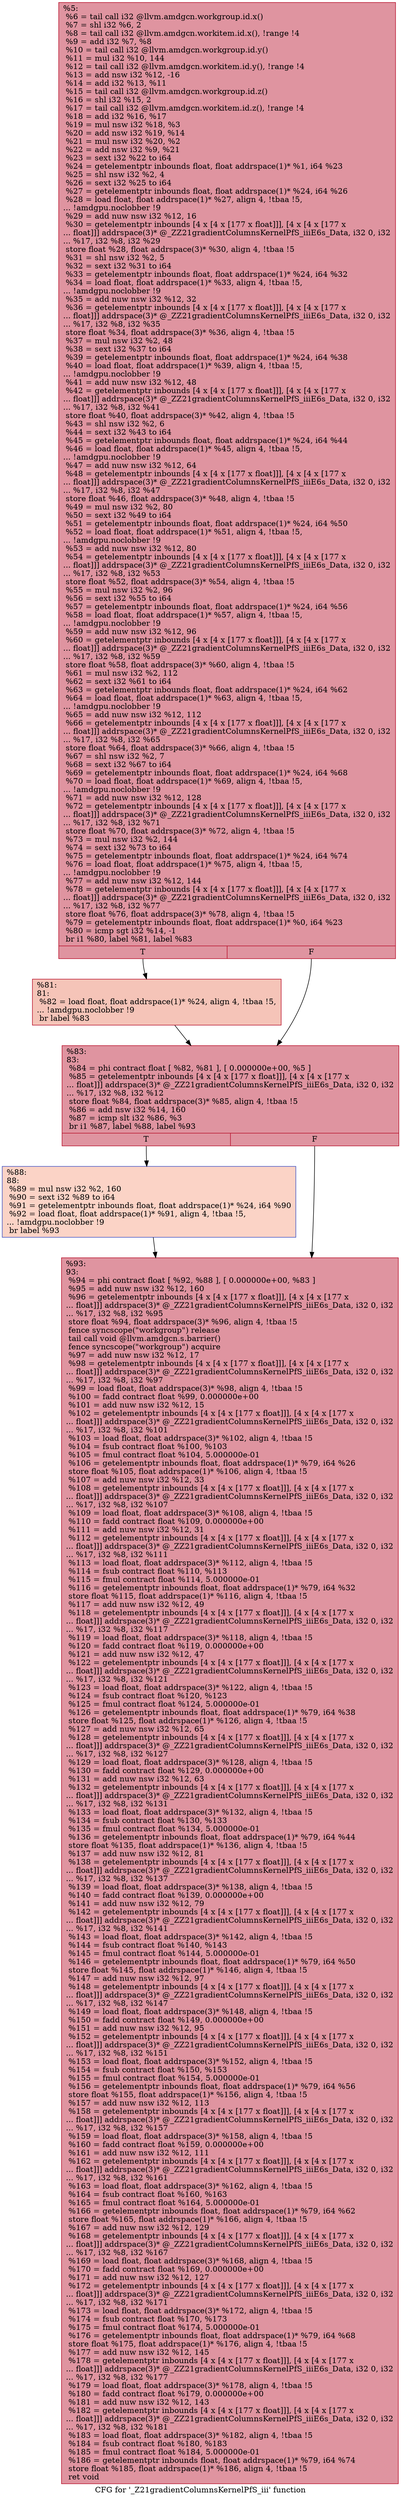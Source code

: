 digraph "CFG for '_Z21gradientColumnsKernelPfS_iii' function" {
	label="CFG for '_Z21gradientColumnsKernelPfS_iii' function";

	Node0x4917fb0 [shape=record,color="#b70d28ff", style=filled, fillcolor="#b70d2870",label="{%5:\l  %6 = tail call i32 @llvm.amdgcn.workgroup.id.x()\l  %7 = shl i32 %6, 2\l  %8 = tail call i32 @llvm.amdgcn.workitem.id.x(), !range !4\l  %9 = add i32 %7, %8\l  %10 = tail call i32 @llvm.amdgcn.workgroup.id.y()\l  %11 = mul i32 %10, 144\l  %12 = tail call i32 @llvm.amdgcn.workitem.id.y(), !range !4\l  %13 = add nsw i32 %12, -16\l  %14 = add i32 %13, %11\l  %15 = tail call i32 @llvm.amdgcn.workgroup.id.z()\l  %16 = shl i32 %15, 2\l  %17 = tail call i32 @llvm.amdgcn.workitem.id.z(), !range !4\l  %18 = add i32 %16, %17\l  %19 = mul nsw i32 %18, %3\l  %20 = add nsw i32 %19, %14\l  %21 = mul nsw i32 %20, %2\l  %22 = add nsw i32 %9, %21\l  %23 = sext i32 %22 to i64\l  %24 = getelementptr inbounds float, float addrspace(1)* %1, i64 %23\l  %25 = shl nsw i32 %2, 4\l  %26 = sext i32 %25 to i64\l  %27 = getelementptr inbounds float, float addrspace(1)* %24, i64 %26\l  %28 = load float, float addrspace(1)* %27, align 4, !tbaa !5,\l... !amdgpu.noclobber !9\l  %29 = add nuw nsw i32 %12, 16\l  %30 = getelementptr inbounds [4 x [4 x [177 x float]]], [4 x [4 x [177 x\l... float]]] addrspace(3)* @_ZZ21gradientColumnsKernelPfS_iiiE6s_Data, i32 0, i32\l... %17, i32 %8, i32 %29\l  store float %28, float addrspace(3)* %30, align 4, !tbaa !5\l  %31 = shl nsw i32 %2, 5\l  %32 = sext i32 %31 to i64\l  %33 = getelementptr inbounds float, float addrspace(1)* %24, i64 %32\l  %34 = load float, float addrspace(1)* %33, align 4, !tbaa !5,\l... !amdgpu.noclobber !9\l  %35 = add nuw nsw i32 %12, 32\l  %36 = getelementptr inbounds [4 x [4 x [177 x float]]], [4 x [4 x [177 x\l... float]]] addrspace(3)* @_ZZ21gradientColumnsKernelPfS_iiiE6s_Data, i32 0, i32\l... %17, i32 %8, i32 %35\l  store float %34, float addrspace(3)* %36, align 4, !tbaa !5\l  %37 = mul nsw i32 %2, 48\l  %38 = sext i32 %37 to i64\l  %39 = getelementptr inbounds float, float addrspace(1)* %24, i64 %38\l  %40 = load float, float addrspace(1)* %39, align 4, !tbaa !5,\l... !amdgpu.noclobber !9\l  %41 = add nuw nsw i32 %12, 48\l  %42 = getelementptr inbounds [4 x [4 x [177 x float]]], [4 x [4 x [177 x\l... float]]] addrspace(3)* @_ZZ21gradientColumnsKernelPfS_iiiE6s_Data, i32 0, i32\l... %17, i32 %8, i32 %41\l  store float %40, float addrspace(3)* %42, align 4, !tbaa !5\l  %43 = shl nsw i32 %2, 6\l  %44 = sext i32 %43 to i64\l  %45 = getelementptr inbounds float, float addrspace(1)* %24, i64 %44\l  %46 = load float, float addrspace(1)* %45, align 4, !tbaa !5,\l... !amdgpu.noclobber !9\l  %47 = add nuw nsw i32 %12, 64\l  %48 = getelementptr inbounds [4 x [4 x [177 x float]]], [4 x [4 x [177 x\l... float]]] addrspace(3)* @_ZZ21gradientColumnsKernelPfS_iiiE6s_Data, i32 0, i32\l... %17, i32 %8, i32 %47\l  store float %46, float addrspace(3)* %48, align 4, !tbaa !5\l  %49 = mul nsw i32 %2, 80\l  %50 = sext i32 %49 to i64\l  %51 = getelementptr inbounds float, float addrspace(1)* %24, i64 %50\l  %52 = load float, float addrspace(1)* %51, align 4, !tbaa !5,\l... !amdgpu.noclobber !9\l  %53 = add nuw nsw i32 %12, 80\l  %54 = getelementptr inbounds [4 x [4 x [177 x float]]], [4 x [4 x [177 x\l... float]]] addrspace(3)* @_ZZ21gradientColumnsKernelPfS_iiiE6s_Data, i32 0, i32\l... %17, i32 %8, i32 %53\l  store float %52, float addrspace(3)* %54, align 4, !tbaa !5\l  %55 = mul nsw i32 %2, 96\l  %56 = sext i32 %55 to i64\l  %57 = getelementptr inbounds float, float addrspace(1)* %24, i64 %56\l  %58 = load float, float addrspace(1)* %57, align 4, !tbaa !5,\l... !amdgpu.noclobber !9\l  %59 = add nuw nsw i32 %12, 96\l  %60 = getelementptr inbounds [4 x [4 x [177 x float]]], [4 x [4 x [177 x\l... float]]] addrspace(3)* @_ZZ21gradientColumnsKernelPfS_iiiE6s_Data, i32 0, i32\l... %17, i32 %8, i32 %59\l  store float %58, float addrspace(3)* %60, align 4, !tbaa !5\l  %61 = mul nsw i32 %2, 112\l  %62 = sext i32 %61 to i64\l  %63 = getelementptr inbounds float, float addrspace(1)* %24, i64 %62\l  %64 = load float, float addrspace(1)* %63, align 4, !tbaa !5,\l... !amdgpu.noclobber !9\l  %65 = add nuw nsw i32 %12, 112\l  %66 = getelementptr inbounds [4 x [4 x [177 x float]]], [4 x [4 x [177 x\l... float]]] addrspace(3)* @_ZZ21gradientColumnsKernelPfS_iiiE6s_Data, i32 0, i32\l... %17, i32 %8, i32 %65\l  store float %64, float addrspace(3)* %66, align 4, !tbaa !5\l  %67 = shl nsw i32 %2, 7\l  %68 = sext i32 %67 to i64\l  %69 = getelementptr inbounds float, float addrspace(1)* %24, i64 %68\l  %70 = load float, float addrspace(1)* %69, align 4, !tbaa !5,\l... !amdgpu.noclobber !9\l  %71 = add nuw nsw i32 %12, 128\l  %72 = getelementptr inbounds [4 x [4 x [177 x float]]], [4 x [4 x [177 x\l... float]]] addrspace(3)* @_ZZ21gradientColumnsKernelPfS_iiiE6s_Data, i32 0, i32\l... %17, i32 %8, i32 %71\l  store float %70, float addrspace(3)* %72, align 4, !tbaa !5\l  %73 = mul nsw i32 %2, 144\l  %74 = sext i32 %73 to i64\l  %75 = getelementptr inbounds float, float addrspace(1)* %24, i64 %74\l  %76 = load float, float addrspace(1)* %75, align 4, !tbaa !5,\l... !amdgpu.noclobber !9\l  %77 = add nuw nsw i32 %12, 144\l  %78 = getelementptr inbounds [4 x [4 x [177 x float]]], [4 x [4 x [177 x\l... float]]] addrspace(3)* @_ZZ21gradientColumnsKernelPfS_iiiE6s_Data, i32 0, i32\l... %17, i32 %8, i32 %77\l  store float %76, float addrspace(3)* %78, align 4, !tbaa !5\l  %79 = getelementptr inbounds float, float addrspace(1)* %0, i64 %23\l  %80 = icmp sgt i32 %14, -1\l  br i1 %80, label %81, label %83\l|{<s0>T|<s1>F}}"];
	Node0x4917fb0:s0 -> Node0x491c490;
	Node0x4917fb0:s1 -> Node0x491eab0;
	Node0x491c490 [shape=record,color="#b70d28ff", style=filled, fillcolor="#e97a5f70",label="{%81:\l81:                                               \l  %82 = load float, float addrspace(1)* %24, align 4, !tbaa !5,\l... !amdgpu.noclobber !9\l  br label %83\l}"];
	Node0x491c490 -> Node0x491eab0;
	Node0x491eab0 [shape=record,color="#b70d28ff", style=filled, fillcolor="#b70d2870",label="{%83:\l83:                                               \l  %84 = phi contract float [ %82, %81 ], [ 0.000000e+00, %5 ]\l  %85 = getelementptr inbounds [4 x [4 x [177 x float]]], [4 x [4 x [177 x\l... float]]] addrspace(3)* @_ZZ21gradientColumnsKernelPfS_iiiE6s_Data, i32 0, i32\l... %17, i32 %8, i32 %12\l  store float %84, float addrspace(3)* %85, align 4, !tbaa !5\l  %86 = add nsw i32 %14, 160\l  %87 = icmp slt i32 %86, %3\l  br i1 %87, label %88, label %93\l|{<s0>T|<s1>F}}"];
	Node0x491eab0:s0 -> Node0x491f7c0;
	Node0x491eab0:s1 -> Node0x491fb00;
	Node0x491f7c0 [shape=record,color="#3d50c3ff", style=filled, fillcolor="#f59c7d70",label="{%88:\l88:                                               \l  %89 = mul nsw i32 %2, 160\l  %90 = sext i32 %89 to i64\l  %91 = getelementptr inbounds float, float addrspace(1)* %24, i64 %90\l  %92 = load float, float addrspace(1)* %91, align 4, !tbaa !5,\l... !amdgpu.noclobber !9\l  br label %93\l}"];
	Node0x491f7c0 -> Node0x491fb00;
	Node0x491fb00 [shape=record,color="#b70d28ff", style=filled, fillcolor="#b70d2870",label="{%93:\l93:                                               \l  %94 = phi contract float [ %92, %88 ], [ 0.000000e+00, %83 ]\l  %95 = add nuw nsw i32 %12, 160\l  %96 = getelementptr inbounds [4 x [4 x [177 x float]]], [4 x [4 x [177 x\l... float]]] addrspace(3)* @_ZZ21gradientColumnsKernelPfS_iiiE6s_Data, i32 0, i32\l... %17, i32 %8, i32 %95\l  store float %94, float addrspace(3)* %96, align 4, !tbaa !5\l  fence syncscope(\"workgroup\") release\l  tail call void @llvm.amdgcn.s.barrier()\l  fence syncscope(\"workgroup\") acquire\l  %97 = add nuw nsw i32 %12, 17\l  %98 = getelementptr inbounds [4 x [4 x [177 x float]]], [4 x [4 x [177 x\l... float]]] addrspace(3)* @_ZZ21gradientColumnsKernelPfS_iiiE6s_Data, i32 0, i32\l... %17, i32 %8, i32 %97\l  %99 = load float, float addrspace(3)* %98, align 4, !tbaa !5\l  %100 = fadd contract float %99, 0.000000e+00\l  %101 = add nuw nsw i32 %12, 15\l  %102 = getelementptr inbounds [4 x [4 x [177 x float]]], [4 x [4 x [177 x\l... float]]] addrspace(3)* @_ZZ21gradientColumnsKernelPfS_iiiE6s_Data, i32 0, i32\l... %17, i32 %8, i32 %101\l  %103 = load float, float addrspace(3)* %102, align 4, !tbaa !5\l  %104 = fsub contract float %100, %103\l  %105 = fmul contract float %104, 5.000000e-01\l  %106 = getelementptr inbounds float, float addrspace(1)* %79, i64 %26\l  store float %105, float addrspace(1)* %106, align 4, !tbaa !5\l  %107 = add nuw nsw i32 %12, 33\l  %108 = getelementptr inbounds [4 x [4 x [177 x float]]], [4 x [4 x [177 x\l... float]]] addrspace(3)* @_ZZ21gradientColumnsKernelPfS_iiiE6s_Data, i32 0, i32\l... %17, i32 %8, i32 %107\l  %109 = load float, float addrspace(3)* %108, align 4, !tbaa !5\l  %110 = fadd contract float %109, 0.000000e+00\l  %111 = add nuw nsw i32 %12, 31\l  %112 = getelementptr inbounds [4 x [4 x [177 x float]]], [4 x [4 x [177 x\l... float]]] addrspace(3)* @_ZZ21gradientColumnsKernelPfS_iiiE6s_Data, i32 0, i32\l... %17, i32 %8, i32 %111\l  %113 = load float, float addrspace(3)* %112, align 4, !tbaa !5\l  %114 = fsub contract float %110, %113\l  %115 = fmul contract float %114, 5.000000e-01\l  %116 = getelementptr inbounds float, float addrspace(1)* %79, i64 %32\l  store float %115, float addrspace(1)* %116, align 4, !tbaa !5\l  %117 = add nuw nsw i32 %12, 49\l  %118 = getelementptr inbounds [4 x [4 x [177 x float]]], [4 x [4 x [177 x\l... float]]] addrspace(3)* @_ZZ21gradientColumnsKernelPfS_iiiE6s_Data, i32 0, i32\l... %17, i32 %8, i32 %117\l  %119 = load float, float addrspace(3)* %118, align 4, !tbaa !5\l  %120 = fadd contract float %119, 0.000000e+00\l  %121 = add nuw nsw i32 %12, 47\l  %122 = getelementptr inbounds [4 x [4 x [177 x float]]], [4 x [4 x [177 x\l... float]]] addrspace(3)* @_ZZ21gradientColumnsKernelPfS_iiiE6s_Data, i32 0, i32\l... %17, i32 %8, i32 %121\l  %123 = load float, float addrspace(3)* %122, align 4, !tbaa !5\l  %124 = fsub contract float %120, %123\l  %125 = fmul contract float %124, 5.000000e-01\l  %126 = getelementptr inbounds float, float addrspace(1)* %79, i64 %38\l  store float %125, float addrspace(1)* %126, align 4, !tbaa !5\l  %127 = add nuw nsw i32 %12, 65\l  %128 = getelementptr inbounds [4 x [4 x [177 x float]]], [4 x [4 x [177 x\l... float]]] addrspace(3)* @_ZZ21gradientColumnsKernelPfS_iiiE6s_Data, i32 0, i32\l... %17, i32 %8, i32 %127\l  %129 = load float, float addrspace(3)* %128, align 4, !tbaa !5\l  %130 = fadd contract float %129, 0.000000e+00\l  %131 = add nuw nsw i32 %12, 63\l  %132 = getelementptr inbounds [4 x [4 x [177 x float]]], [4 x [4 x [177 x\l... float]]] addrspace(3)* @_ZZ21gradientColumnsKernelPfS_iiiE6s_Data, i32 0, i32\l... %17, i32 %8, i32 %131\l  %133 = load float, float addrspace(3)* %132, align 4, !tbaa !5\l  %134 = fsub contract float %130, %133\l  %135 = fmul contract float %134, 5.000000e-01\l  %136 = getelementptr inbounds float, float addrspace(1)* %79, i64 %44\l  store float %135, float addrspace(1)* %136, align 4, !tbaa !5\l  %137 = add nuw nsw i32 %12, 81\l  %138 = getelementptr inbounds [4 x [4 x [177 x float]]], [4 x [4 x [177 x\l... float]]] addrspace(3)* @_ZZ21gradientColumnsKernelPfS_iiiE6s_Data, i32 0, i32\l... %17, i32 %8, i32 %137\l  %139 = load float, float addrspace(3)* %138, align 4, !tbaa !5\l  %140 = fadd contract float %139, 0.000000e+00\l  %141 = add nuw nsw i32 %12, 79\l  %142 = getelementptr inbounds [4 x [4 x [177 x float]]], [4 x [4 x [177 x\l... float]]] addrspace(3)* @_ZZ21gradientColumnsKernelPfS_iiiE6s_Data, i32 0, i32\l... %17, i32 %8, i32 %141\l  %143 = load float, float addrspace(3)* %142, align 4, !tbaa !5\l  %144 = fsub contract float %140, %143\l  %145 = fmul contract float %144, 5.000000e-01\l  %146 = getelementptr inbounds float, float addrspace(1)* %79, i64 %50\l  store float %145, float addrspace(1)* %146, align 4, !tbaa !5\l  %147 = add nuw nsw i32 %12, 97\l  %148 = getelementptr inbounds [4 x [4 x [177 x float]]], [4 x [4 x [177 x\l... float]]] addrspace(3)* @_ZZ21gradientColumnsKernelPfS_iiiE6s_Data, i32 0, i32\l... %17, i32 %8, i32 %147\l  %149 = load float, float addrspace(3)* %148, align 4, !tbaa !5\l  %150 = fadd contract float %149, 0.000000e+00\l  %151 = add nuw nsw i32 %12, 95\l  %152 = getelementptr inbounds [4 x [4 x [177 x float]]], [4 x [4 x [177 x\l... float]]] addrspace(3)* @_ZZ21gradientColumnsKernelPfS_iiiE6s_Data, i32 0, i32\l... %17, i32 %8, i32 %151\l  %153 = load float, float addrspace(3)* %152, align 4, !tbaa !5\l  %154 = fsub contract float %150, %153\l  %155 = fmul contract float %154, 5.000000e-01\l  %156 = getelementptr inbounds float, float addrspace(1)* %79, i64 %56\l  store float %155, float addrspace(1)* %156, align 4, !tbaa !5\l  %157 = add nuw nsw i32 %12, 113\l  %158 = getelementptr inbounds [4 x [4 x [177 x float]]], [4 x [4 x [177 x\l... float]]] addrspace(3)* @_ZZ21gradientColumnsKernelPfS_iiiE6s_Data, i32 0, i32\l... %17, i32 %8, i32 %157\l  %159 = load float, float addrspace(3)* %158, align 4, !tbaa !5\l  %160 = fadd contract float %159, 0.000000e+00\l  %161 = add nuw nsw i32 %12, 111\l  %162 = getelementptr inbounds [4 x [4 x [177 x float]]], [4 x [4 x [177 x\l... float]]] addrspace(3)* @_ZZ21gradientColumnsKernelPfS_iiiE6s_Data, i32 0, i32\l... %17, i32 %8, i32 %161\l  %163 = load float, float addrspace(3)* %162, align 4, !tbaa !5\l  %164 = fsub contract float %160, %163\l  %165 = fmul contract float %164, 5.000000e-01\l  %166 = getelementptr inbounds float, float addrspace(1)* %79, i64 %62\l  store float %165, float addrspace(1)* %166, align 4, !tbaa !5\l  %167 = add nuw nsw i32 %12, 129\l  %168 = getelementptr inbounds [4 x [4 x [177 x float]]], [4 x [4 x [177 x\l... float]]] addrspace(3)* @_ZZ21gradientColumnsKernelPfS_iiiE6s_Data, i32 0, i32\l... %17, i32 %8, i32 %167\l  %169 = load float, float addrspace(3)* %168, align 4, !tbaa !5\l  %170 = fadd contract float %169, 0.000000e+00\l  %171 = add nuw nsw i32 %12, 127\l  %172 = getelementptr inbounds [4 x [4 x [177 x float]]], [4 x [4 x [177 x\l... float]]] addrspace(3)* @_ZZ21gradientColumnsKernelPfS_iiiE6s_Data, i32 0, i32\l... %17, i32 %8, i32 %171\l  %173 = load float, float addrspace(3)* %172, align 4, !tbaa !5\l  %174 = fsub contract float %170, %173\l  %175 = fmul contract float %174, 5.000000e-01\l  %176 = getelementptr inbounds float, float addrspace(1)* %79, i64 %68\l  store float %175, float addrspace(1)* %176, align 4, !tbaa !5\l  %177 = add nuw nsw i32 %12, 145\l  %178 = getelementptr inbounds [4 x [4 x [177 x float]]], [4 x [4 x [177 x\l... float]]] addrspace(3)* @_ZZ21gradientColumnsKernelPfS_iiiE6s_Data, i32 0, i32\l... %17, i32 %8, i32 %177\l  %179 = load float, float addrspace(3)* %178, align 4, !tbaa !5\l  %180 = fadd contract float %179, 0.000000e+00\l  %181 = add nuw nsw i32 %12, 143\l  %182 = getelementptr inbounds [4 x [4 x [177 x float]]], [4 x [4 x [177 x\l... float]]] addrspace(3)* @_ZZ21gradientColumnsKernelPfS_iiiE6s_Data, i32 0, i32\l... %17, i32 %8, i32 %181\l  %183 = load float, float addrspace(3)* %182, align 4, !tbaa !5\l  %184 = fsub contract float %180, %183\l  %185 = fmul contract float %184, 5.000000e-01\l  %186 = getelementptr inbounds float, float addrspace(1)* %79, i64 %74\l  store float %185, float addrspace(1)* %186, align 4, !tbaa !5\l  ret void\l}"];
}
